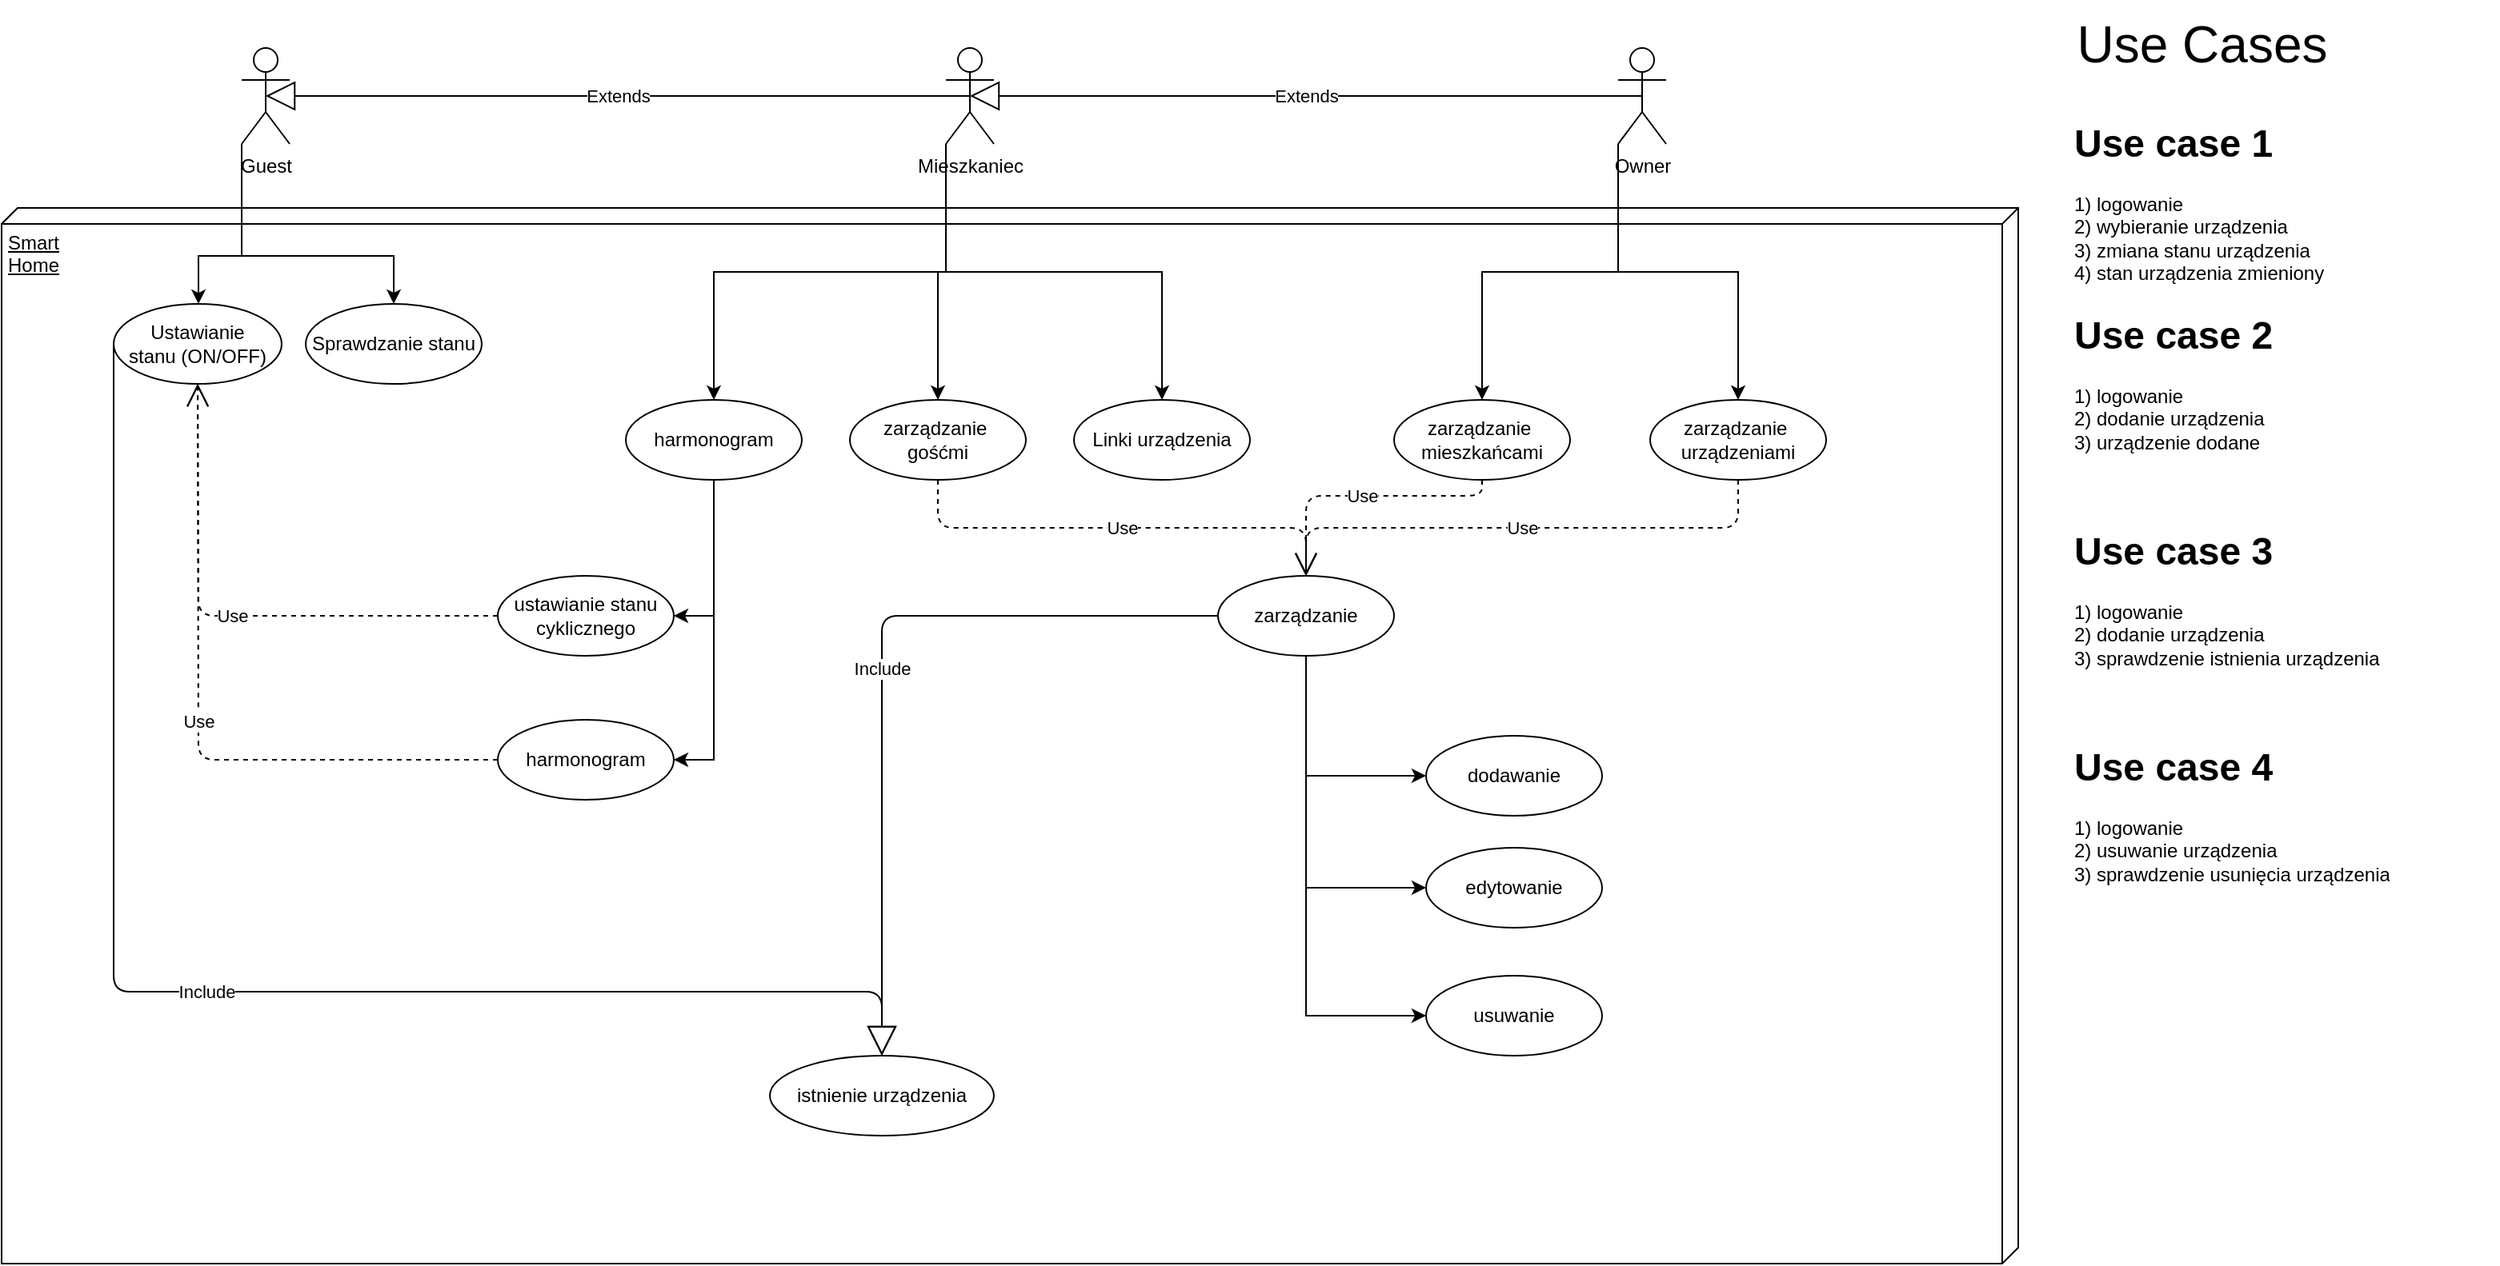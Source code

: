 <mxfile version="13.9.9" type="device"><diagram id="8HT5R8zM6gD5MB2DhBtM" name="Page-1"><mxGraphModel dx="1673" dy="958" grid="1" gridSize="10" guides="1" tooltips="1" connect="1" arrows="1" fold="1" page="1" pageScale="1" pageWidth="850" pageHeight="1100" math="0" shadow="0"><root><mxCell id="0"/><mxCell id="1" parent="0"/><mxCell id="tKiXmOck8tZYy34I_Ft5-6" value="Smart&lt;br&gt;Home" style="verticalAlign=top;align=left;spacingTop=8;spacingLeft=2;spacingRight=12;shape=cube;size=10;direction=south;fontStyle=4;html=1;" vertex="1" parent="1"><mxGeometry x="20" y="280" width="1260" height="660" as="geometry"/></mxCell><mxCell id="tKiXmOck8tZYy34I_Ft5-23" style="edgeStyle=orthogonalEdgeStyle;rounded=0;orthogonalLoop=1;jettySize=auto;html=1;exitX=0;exitY=1;exitDx=0;exitDy=0;exitPerimeter=0;" edge="1" parent="1" source="tKiXmOck8tZYy34I_Ft5-1" target="tKiXmOck8tZYy34I_Ft5-17"><mxGeometry relative="1" as="geometry"/></mxCell><mxCell id="tKiXmOck8tZYy34I_Ft5-24" style="edgeStyle=orthogonalEdgeStyle;rounded=0;orthogonalLoop=1;jettySize=auto;html=1;exitX=0;exitY=1;exitDx=0;exitDy=0;exitPerimeter=0;" edge="1" parent="1" source="tKiXmOck8tZYy34I_Ft5-1" target="tKiXmOck8tZYy34I_Ft5-16"><mxGeometry relative="1" as="geometry"/></mxCell><mxCell id="tKiXmOck8tZYy34I_Ft5-26" style="edgeStyle=orthogonalEdgeStyle;rounded=0;orthogonalLoop=1;jettySize=auto;html=1;exitX=0;exitY=1;exitDx=0;exitDy=0;exitPerimeter=0;entryX=0.5;entryY=0;entryDx=0;entryDy=0;" edge="1" parent="1" source="tKiXmOck8tZYy34I_Ft5-1" target="tKiXmOck8tZYy34I_Ft5-15"><mxGeometry relative="1" as="geometry"/></mxCell><mxCell id="tKiXmOck8tZYy34I_Ft5-1" value="Mieszkaniec" style="shape=umlActor;verticalLabelPosition=bottom;verticalAlign=top;html=1;" vertex="1" parent="1"><mxGeometry x="610" y="180" width="30" height="60" as="geometry"/></mxCell><mxCell id="tKiXmOck8tZYy34I_Ft5-27" style="edgeStyle=orthogonalEdgeStyle;rounded=0;orthogonalLoop=1;jettySize=auto;html=1;exitX=0;exitY=1;exitDx=0;exitDy=0;exitPerimeter=0;" edge="1" parent="1" source="tKiXmOck8tZYy34I_Ft5-2" target="tKiXmOck8tZYy34I_Ft5-12"><mxGeometry relative="1" as="geometry"><Array as="points"><mxPoint x="170" y="310"/><mxPoint x="143" y="310"/></Array></mxGeometry></mxCell><mxCell id="tKiXmOck8tZYy34I_Ft5-28" style="edgeStyle=orthogonalEdgeStyle;rounded=0;orthogonalLoop=1;jettySize=auto;html=1;exitX=0;exitY=1;exitDx=0;exitDy=0;exitPerimeter=0;entryX=0.5;entryY=0;entryDx=0;entryDy=0;" edge="1" parent="1" source="tKiXmOck8tZYy34I_Ft5-2" target="tKiXmOck8tZYy34I_Ft5-13"><mxGeometry relative="1" as="geometry"><Array as="points"><mxPoint x="170" y="310"/><mxPoint x="265" y="310"/></Array></mxGeometry></mxCell><mxCell id="tKiXmOck8tZYy34I_Ft5-2" value="Guest&lt;br&gt;" style="shape=umlActor;verticalLabelPosition=bottom;verticalAlign=top;html=1;" vertex="1" parent="1"><mxGeometry x="170" y="180" width="30" height="60" as="geometry"/></mxCell><mxCell id="tKiXmOck8tZYy34I_Ft5-44" style="edgeStyle=orthogonalEdgeStyle;rounded=0;orthogonalLoop=1;jettySize=auto;html=1;exitX=0;exitY=1;exitDx=0;exitDy=0;exitPerimeter=0;entryX=0.5;entryY=0;entryDx=0;entryDy=0;" edge="1" parent="1" source="tKiXmOck8tZYy34I_Ft5-4" target="tKiXmOck8tZYy34I_Ft5-43"><mxGeometry relative="1" as="geometry"/></mxCell><mxCell id="tKiXmOck8tZYy34I_Ft5-46" style="edgeStyle=orthogonalEdgeStyle;rounded=0;orthogonalLoop=1;jettySize=auto;html=1;exitX=0;exitY=1;exitDx=0;exitDy=0;exitPerimeter=0;entryX=0.5;entryY=0;entryDx=0;entryDy=0;" edge="1" parent="1" source="tKiXmOck8tZYy34I_Ft5-4" target="tKiXmOck8tZYy34I_Ft5-45"><mxGeometry relative="1" as="geometry"/></mxCell><mxCell id="tKiXmOck8tZYy34I_Ft5-4" value="Owner" style="shape=umlActor;verticalLabelPosition=bottom;verticalAlign=top;html=1;" vertex="1" parent="1"><mxGeometry x="1030" y="180" width="30" height="60" as="geometry"/></mxCell><mxCell id="tKiXmOck8tZYy34I_Ft5-8" value="Extends" style="endArrow=block;endSize=16;endFill=0;html=1;exitX=0.5;exitY=0.5;exitDx=0;exitDy=0;exitPerimeter=0;entryX=0.5;entryY=0.5;entryDx=0;entryDy=0;entryPerimeter=0;" edge="1" parent="1" source="tKiXmOck8tZYy34I_Ft5-1" target="tKiXmOck8tZYy34I_Ft5-2"><mxGeometry width="160" relative="1" as="geometry"><mxPoint x="370" y="370" as="sourcePoint"/><mxPoint x="530" y="370" as="targetPoint"/></mxGeometry></mxCell><mxCell id="tKiXmOck8tZYy34I_Ft5-9" value="Extends" style="endArrow=block;endSize=16;endFill=0;html=1;exitX=0.5;exitY=0.5;exitDx=0;exitDy=0;exitPerimeter=0;entryX=0.5;entryY=0.5;entryDx=0;entryDy=0;entryPerimeter=0;" edge="1" parent="1" source="tKiXmOck8tZYy34I_Ft5-4" target="tKiXmOck8tZYy34I_Ft5-1"><mxGeometry width="160" relative="1" as="geometry"><mxPoint x="550" y="209.66" as="sourcePoint"/><mxPoint x="390" y="209.66" as="targetPoint"/></mxGeometry></mxCell><mxCell id="tKiXmOck8tZYy34I_Ft5-12" value="Ustawianie&lt;br&gt;stanu (ON/OFF)" style="ellipse;whiteSpace=wrap;html=1;" vertex="1" parent="1"><mxGeometry x="90" y="340" width="105" height="50" as="geometry"/></mxCell><mxCell id="tKiXmOck8tZYy34I_Ft5-13" value="Sprawdzanie stanu" style="ellipse;whiteSpace=wrap;html=1;" vertex="1" parent="1"><mxGeometry x="210" y="340" width="110" height="50" as="geometry"/></mxCell><mxCell id="tKiXmOck8tZYy34I_Ft5-15" value="Linki urządzenia" style="ellipse;whiteSpace=wrap;html=1;" vertex="1" parent="1"><mxGeometry x="690" y="400" width="110" height="50" as="geometry"/></mxCell><mxCell id="tKiXmOck8tZYy34I_Ft5-16" value="zarządzanie&amp;nbsp;&lt;br&gt;gośćmi" style="ellipse;whiteSpace=wrap;html=1;" vertex="1" parent="1"><mxGeometry x="550" y="400" width="110" height="50" as="geometry"/></mxCell><mxCell id="tKiXmOck8tZYy34I_Ft5-20" value="" style="edgeStyle=orthogonalEdgeStyle;rounded=0;orthogonalLoop=1;jettySize=auto;html=1;" edge="1" parent="1" source="tKiXmOck8tZYy34I_Ft5-17" target="tKiXmOck8tZYy34I_Ft5-19"><mxGeometry relative="1" as="geometry"><Array as="points"><mxPoint x="465" y="535"/></Array></mxGeometry></mxCell><mxCell id="tKiXmOck8tZYy34I_Ft5-22" value="" style="edgeStyle=orthogonalEdgeStyle;rounded=0;orthogonalLoop=1;jettySize=auto;html=1;" edge="1" parent="1" source="tKiXmOck8tZYy34I_Ft5-17" target="tKiXmOck8tZYy34I_Ft5-21"><mxGeometry relative="1" as="geometry"><Array as="points"><mxPoint x="465" y="625"/></Array></mxGeometry></mxCell><mxCell id="tKiXmOck8tZYy34I_Ft5-17" value="harmonogram" style="ellipse;whiteSpace=wrap;html=1;" vertex="1" parent="1"><mxGeometry x="410" y="400" width="110" height="50" as="geometry"/></mxCell><mxCell id="tKiXmOck8tZYy34I_Ft5-19" value="ustawianie stanu cyklicznego" style="ellipse;whiteSpace=wrap;html=1;" vertex="1" parent="1"><mxGeometry x="330" y="510" width="110" height="50" as="geometry"/></mxCell><mxCell id="tKiXmOck8tZYy34I_Ft5-21" value="harmonogram" style="ellipse;whiteSpace=wrap;html=1;" vertex="1" parent="1"><mxGeometry x="330" y="600" width="110" height="50" as="geometry"/></mxCell><mxCell id="tKiXmOck8tZYy34I_Ft5-34" value="" style="edgeStyle=orthogonalEdgeStyle;rounded=0;orthogonalLoop=1;jettySize=auto;html=1;" edge="1" parent="1" source="tKiXmOck8tZYy34I_Ft5-32" target="tKiXmOck8tZYy34I_Ft5-33"><mxGeometry relative="1" as="geometry"><Array as="points"><mxPoint x="835" y="635"/></Array></mxGeometry></mxCell><mxCell id="tKiXmOck8tZYy34I_Ft5-37" style="edgeStyle=orthogonalEdgeStyle;rounded=0;orthogonalLoop=1;jettySize=auto;html=1;exitX=0.5;exitY=1;exitDx=0;exitDy=0;entryX=0;entryY=0.5;entryDx=0;entryDy=0;" edge="1" parent="1" source="tKiXmOck8tZYy34I_Ft5-32" target="tKiXmOck8tZYy34I_Ft5-35"><mxGeometry relative="1" as="geometry"/></mxCell><mxCell id="tKiXmOck8tZYy34I_Ft5-38" style="edgeStyle=orthogonalEdgeStyle;rounded=0;orthogonalLoop=1;jettySize=auto;html=1;exitX=0.5;exitY=1;exitDx=0;exitDy=0;entryX=0;entryY=0.5;entryDx=0;entryDy=0;" edge="1" parent="1" source="tKiXmOck8tZYy34I_Ft5-32" target="tKiXmOck8tZYy34I_Ft5-36"><mxGeometry relative="1" as="geometry"/></mxCell><mxCell id="tKiXmOck8tZYy34I_Ft5-32" value="zarządzanie" style="ellipse;whiteSpace=wrap;html=1;" vertex="1" parent="1"><mxGeometry x="780" y="510" width="110" height="50" as="geometry"/></mxCell><mxCell id="tKiXmOck8tZYy34I_Ft5-33" value="dodawanie" style="ellipse;whiteSpace=wrap;html=1;" vertex="1" parent="1"><mxGeometry x="910" y="610" width="110" height="50" as="geometry"/></mxCell><mxCell id="tKiXmOck8tZYy34I_Ft5-35" value="edytowanie" style="ellipse;whiteSpace=wrap;html=1;" vertex="1" parent="1"><mxGeometry x="910" y="680" width="110" height="50" as="geometry"/></mxCell><mxCell id="tKiXmOck8tZYy34I_Ft5-36" value="usuwanie" style="ellipse;whiteSpace=wrap;html=1;" vertex="1" parent="1"><mxGeometry x="910" y="760" width="110" height="50" as="geometry"/></mxCell><mxCell id="tKiXmOck8tZYy34I_Ft5-40" value="Use" style="endArrow=open;endSize=12;dashed=1;html=1;exitX=0.5;exitY=1;exitDx=0;exitDy=0;entryX=0.5;entryY=0;entryDx=0;entryDy=0;" edge="1" parent="1" source="tKiXmOck8tZYy34I_Ft5-16" target="tKiXmOck8tZYy34I_Ft5-32"><mxGeometry width="160" relative="1" as="geometry"><mxPoint x="530" y="634.5" as="sourcePoint"/><mxPoint x="690" y="634.5" as="targetPoint"/><Array as="points"><mxPoint x="605" y="480"/><mxPoint x="835" y="480"/></Array></mxGeometry></mxCell><mxCell id="tKiXmOck8tZYy34I_Ft5-41" value="Use" style="endArrow=open;endSize=12;dashed=1;html=1;entryX=0.5;entryY=1;entryDx=0;entryDy=0;exitX=0;exitY=0.5;exitDx=0;exitDy=0;" edge="1" parent="1" source="tKiXmOck8tZYy34I_Ft5-19" target="tKiXmOck8tZYy34I_Ft5-12"><mxGeometry width="160" relative="1" as="geometry"><mxPoint x="50" y="550" as="sourcePoint"/><mxPoint x="210" y="550" as="targetPoint"/><Array as="points"><mxPoint x="143" y="535"/></Array></mxGeometry></mxCell><mxCell id="tKiXmOck8tZYy34I_Ft5-42" value="Use" style="endArrow=open;endSize=12;dashed=1;html=1;exitX=0;exitY=0.5;exitDx=0;exitDy=0;" edge="1" parent="1" source="tKiXmOck8tZYy34I_Ft5-21" target="tKiXmOck8tZYy34I_Ft5-12"><mxGeometry width="160" relative="1" as="geometry"><mxPoint x="287.5" y="595" as="sourcePoint"/><mxPoint x="100" y="450" as="targetPoint"/><Array as="points"><mxPoint x="143" y="625"/></Array></mxGeometry></mxCell><mxCell id="tKiXmOck8tZYy34I_Ft5-43" value="zarządzanie&amp;nbsp;&lt;br&gt;mieszkańcami" style="ellipse;whiteSpace=wrap;html=1;" vertex="1" parent="1"><mxGeometry x="890" y="400" width="110" height="50" as="geometry"/></mxCell><mxCell id="tKiXmOck8tZYy34I_Ft5-45" value="zarządzanie&amp;nbsp;&lt;br&gt;urządzeniami" style="ellipse;whiteSpace=wrap;html=1;" vertex="1" parent="1"><mxGeometry x="1050" y="400" width="110" height="50" as="geometry"/></mxCell><mxCell id="tKiXmOck8tZYy34I_Ft5-48" value="Use" style="endArrow=open;endSize=12;dashed=1;html=1;entryX=0.5;entryY=0;entryDx=0;entryDy=0;exitX=0.5;exitY=1;exitDx=0;exitDy=0;" edge="1" parent="1" source="tKiXmOck8tZYy34I_Ft5-43" target="tKiXmOck8tZYy34I_Ft5-32"><mxGeometry width="160" relative="1" as="geometry"><mxPoint x="950" y="520" as="sourcePoint"/><mxPoint x="1110" y="520" as="targetPoint"/><Array as="points"><mxPoint x="945" y="460"/><mxPoint x="835" y="460"/></Array></mxGeometry></mxCell><mxCell id="tKiXmOck8tZYy34I_Ft5-49" value="Use" style="endArrow=open;endSize=12;dashed=1;html=1;entryX=0.5;entryY=0;entryDx=0;entryDy=0;exitX=0.5;exitY=1;exitDx=0;exitDy=0;" edge="1" parent="1" source="tKiXmOck8tZYy34I_Ft5-45" target="tKiXmOck8tZYy34I_Ft5-32"><mxGeometry width="160" relative="1" as="geometry"><mxPoint x="1080" y="480" as="sourcePoint"/><mxPoint x="970" y="540" as="targetPoint"/><Array as="points"><mxPoint x="1105" y="480"/><mxPoint x="835" y="480"/></Array></mxGeometry></mxCell><mxCell id="tKiXmOck8tZYy34I_Ft5-50" value="istnienie urządzenia" style="ellipse;whiteSpace=wrap;html=1;" vertex="1" parent="1"><mxGeometry x="500" y="810" width="140" height="50" as="geometry"/></mxCell><mxCell id="tKiXmOck8tZYy34I_Ft5-51" value="Include" style="endArrow=block;endSize=16;endFill=0;html=1;entryX=0.5;entryY=0;entryDx=0;entryDy=0;exitX=0;exitY=0.5;exitDx=0;exitDy=0;" edge="1" parent="1" source="tKiXmOck8tZYy34I_Ft5-12" target="tKiXmOck8tZYy34I_Ft5-50"><mxGeometry width="160" relative="1" as="geometry"><mxPoint x="480" y="580" as="sourcePoint"/><mxPoint x="640" y="580" as="targetPoint"/><Array as="points"><mxPoint x="90" y="770"/><mxPoint x="570" y="770"/></Array></mxGeometry></mxCell><mxCell id="tKiXmOck8tZYy34I_Ft5-54" value="Include" style="endArrow=block;endSize=16;endFill=0;html=1;exitX=0;exitY=0.5;exitDx=0;exitDy=0;" edge="1" parent="1" source="tKiXmOck8tZYy34I_Ft5-32"><mxGeometry width="160" relative="1" as="geometry"><mxPoint x="600" y="659" as="sourcePoint"/><mxPoint x="570" y="810" as="targetPoint"/><Array as="points"><mxPoint x="570" y="535"/></Array></mxGeometry></mxCell><mxCell id="tKiXmOck8tZYy34I_Ft5-56" value="&lt;h1&gt;Use case 1&lt;/h1&gt;&lt;p&gt;1) logowanie&lt;br&gt;2) wybieranie urządzenia&lt;br&gt;3) zmiana stanu urządzenia&lt;br&gt;4) stan urządzenia zmieniony&lt;/p&gt;" style="text;html=1;strokeColor=none;fillColor=none;spacing=5;spacingTop=-20;whiteSpace=wrap;overflow=hidden;rounded=0;" vertex="1" parent="1"><mxGeometry x="1310" y="220" width="270" height="120" as="geometry"/></mxCell><mxCell id="tKiXmOck8tZYy34I_Ft5-57" value="&lt;h1&gt;Use case 2&lt;/h1&gt;&lt;p&gt;1) logowanie&lt;br&gt;2) dodanie urządzenia&lt;br&gt;3) urządzenie dodane&lt;/p&gt;" style="text;html=1;strokeColor=none;fillColor=none;spacing=5;spacingTop=-20;whiteSpace=wrap;overflow=hidden;rounded=0;" vertex="1" parent="1"><mxGeometry x="1310" y="340" width="270" height="120" as="geometry"/></mxCell><mxCell id="tKiXmOck8tZYy34I_Ft5-58" value="&lt;h1&gt;Use case 3&lt;/h1&gt;&lt;p&gt;1) logowanie&lt;br&gt;2) dodanie urządzenia&lt;br&gt;3) sprawdzenie istnienia urządzenia&lt;/p&gt;" style="text;html=1;strokeColor=none;fillColor=none;spacing=5;spacingTop=-20;whiteSpace=wrap;overflow=hidden;rounded=0;" vertex="1" parent="1"><mxGeometry x="1310" y="475" width="270" height="120" as="geometry"/></mxCell><mxCell id="tKiXmOck8tZYy34I_Ft5-59" value="&lt;h1&gt;Use case 4&lt;/h1&gt;&lt;p&gt;1) logowanie&lt;br&gt;2) usuwanie urządzenia&lt;br&gt;3) sprawdzenie usunięcia urządzenia&lt;/p&gt;" style="text;html=1;strokeColor=none;fillColor=none;spacing=5;spacingTop=-20;whiteSpace=wrap;overflow=hidden;rounded=0;" vertex="1" parent="1"><mxGeometry x="1310" y="610" width="270" height="120" as="geometry"/></mxCell><mxCell id="tKiXmOck8tZYy34I_Ft5-60" value="&lt;font style=&quot;font-size: 32px&quot;&gt;Use Cases&lt;/font&gt;" style="text;html=1;strokeColor=none;fillColor=none;align=center;verticalAlign=middle;whiteSpace=wrap;rounded=0;" vertex="1" parent="1"><mxGeometry x="1310" y="150" width="170" height="56.67" as="geometry"/></mxCell></root></mxGraphModel></diagram></mxfile>